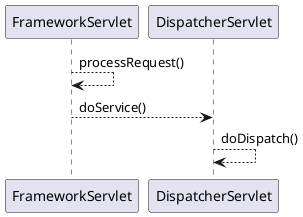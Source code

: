 @startuml

FrameworkServlet -->  FrameworkServlet : processRequest()

FrameworkServlet -->  DispatcherServlet : doService()

DispatcherServlet -->  DispatcherServlet : doDispatch()

@enduml